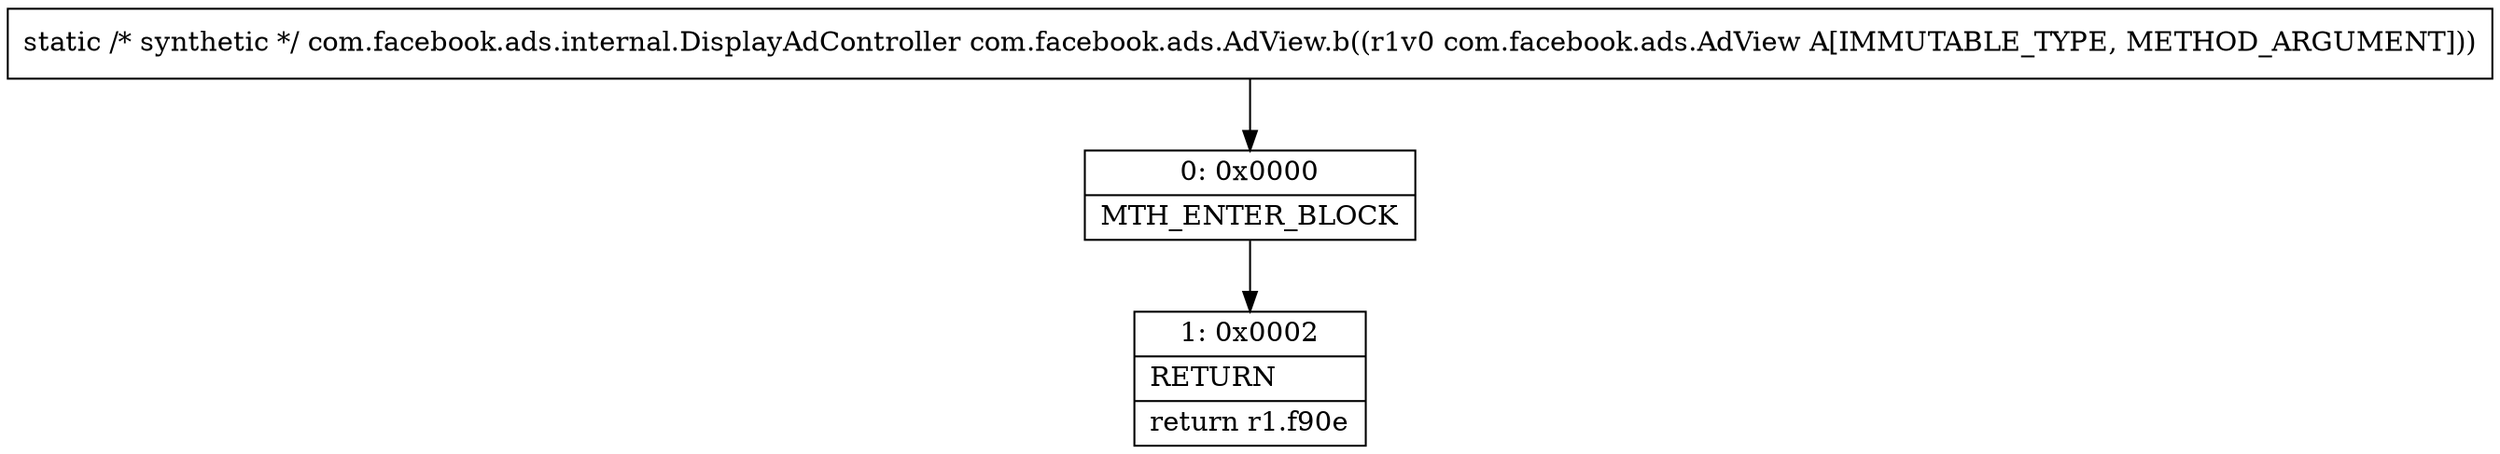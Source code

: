 digraph "CFG forcom.facebook.ads.AdView.b(Lcom\/facebook\/ads\/AdView;)Lcom\/facebook\/ads\/internal\/DisplayAdController;" {
Node_0 [shape=record,label="{0\:\ 0x0000|MTH_ENTER_BLOCK\l}"];
Node_1 [shape=record,label="{1\:\ 0x0002|RETURN\l|return r1.f90e\l}"];
MethodNode[shape=record,label="{static \/* synthetic *\/ com.facebook.ads.internal.DisplayAdController com.facebook.ads.AdView.b((r1v0 com.facebook.ads.AdView A[IMMUTABLE_TYPE, METHOD_ARGUMENT])) }"];
MethodNode -> Node_0;
Node_0 -> Node_1;
}

